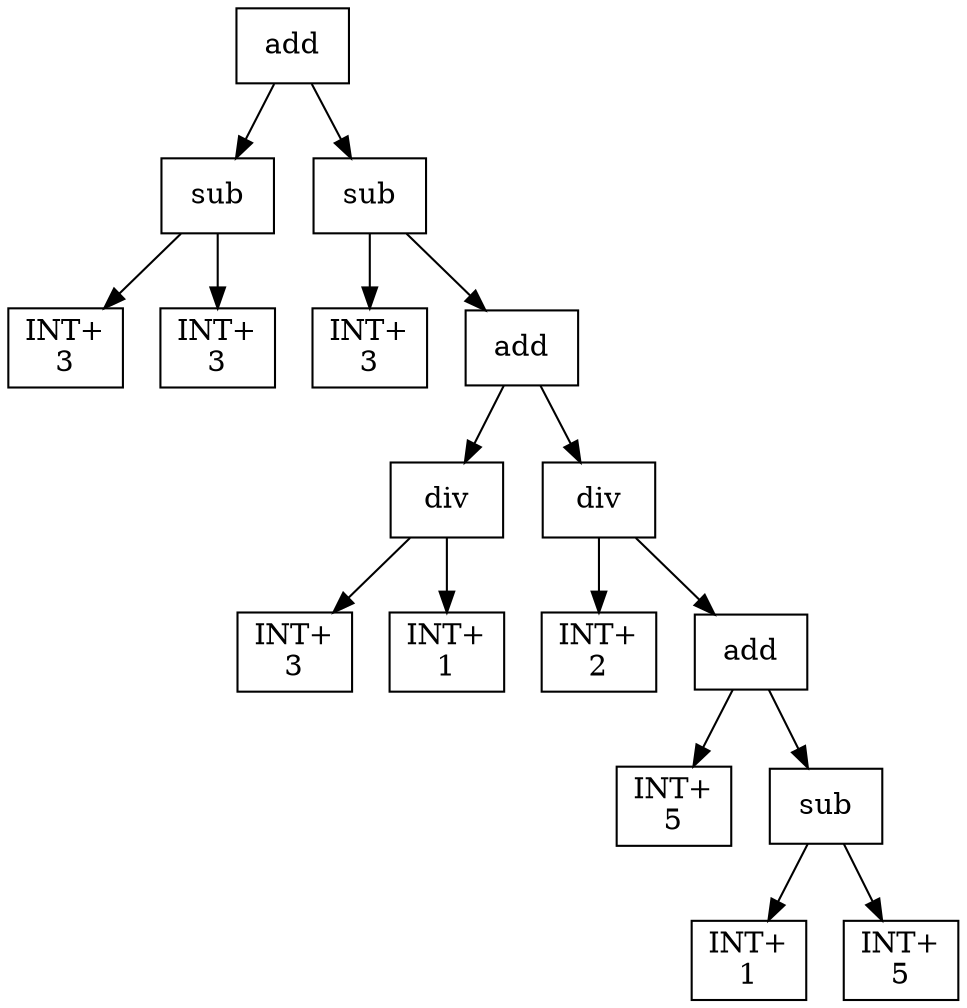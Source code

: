 digraph expr {
  node [shape=box];
  n1 [label="add"];
  n2 [label="sub"];
  n3 [label="INT+\n3"];
  n4 [label="INT+\n3"];
  n2 -> n3;
  n2 -> n4;
  n5 [label="sub"];
  n6 [label="INT+\n3"];
  n7 [label="add"];
  n8 [label="div"];
  n9 [label="INT+\n3"];
  n10 [label="INT+\n1"];
  n8 -> n9;
  n8 -> n10;
  n11 [label="div"];
  n12 [label="INT+\n2"];
  n13 [label="add"];
  n14 [label="INT+\n5"];
  n15 [label="sub"];
  n16 [label="INT+\n1"];
  n17 [label="INT+\n5"];
  n15 -> n16;
  n15 -> n17;
  n13 -> n14;
  n13 -> n15;
  n11 -> n12;
  n11 -> n13;
  n7 -> n8;
  n7 -> n11;
  n5 -> n6;
  n5 -> n7;
  n1 -> n2;
  n1 -> n5;
}